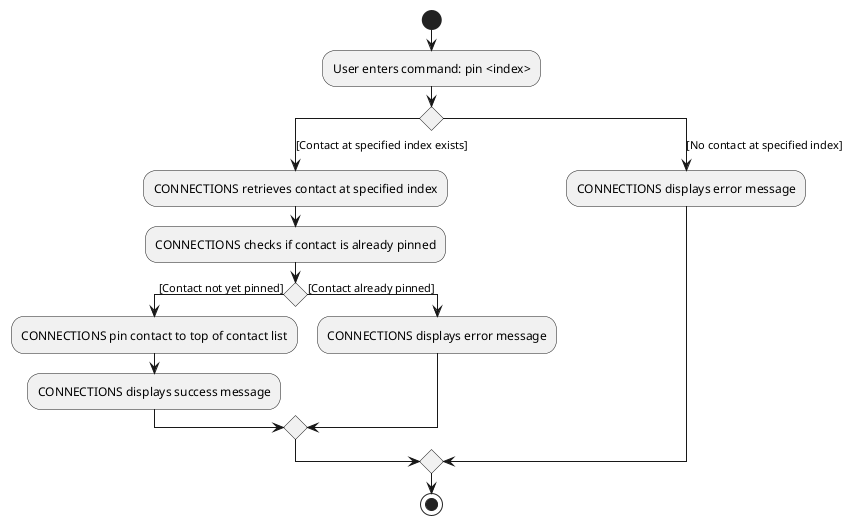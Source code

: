 @startuml
'https://plantuml.com/activity-diagram-beta

start
:User enters command: pin <index>;
switch()
case ([Contact at specified index exists])
  :CONNECTIONS retrieves contact at specified index;
  -CONNECTIONS checks if contact is already pinned
  if () then ([Contact not yet pinned])
    :CONNECTIONS pin contact to top of contact list;
    -CONNECTIONS displays success message
  else ([Contact already pinned])
    :CONNECTIONS displays error message;
  endif
case ([No contact at specified index])
  :CONNECTIONS displays error message;
endswitch


stop

@enduml

